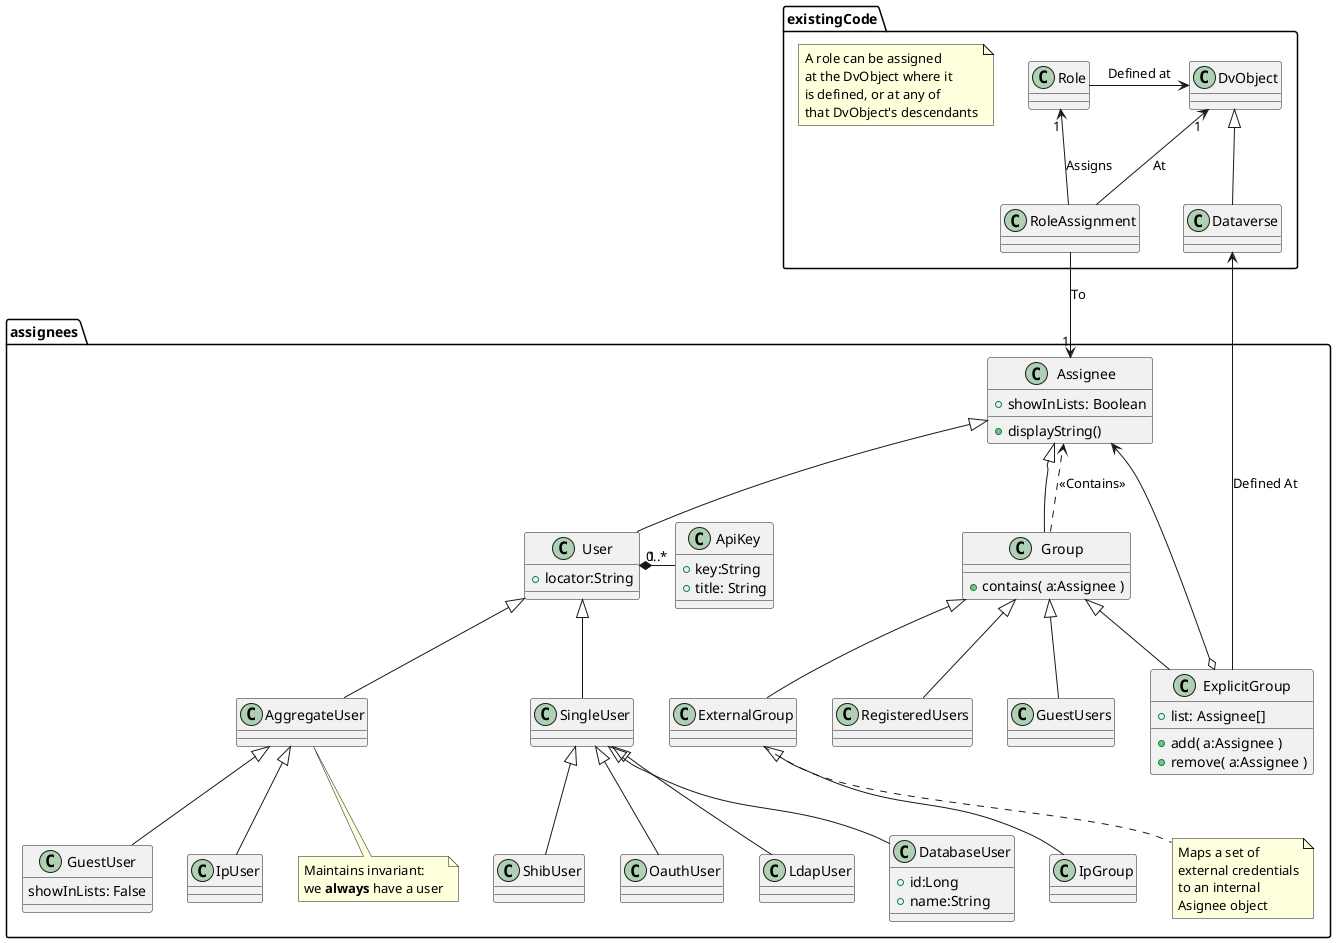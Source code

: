 @startuml

package existingCode {
  class Role
  class DvObject
  class RoleAssignment
  class Dataverse 

  note as n1
    A role can be assigned
    at the DvObject where it 
    is defined, or at any of
    that DvObject's descendants
  end note
}

package assignees {
  class Assignee {
    + displayString()
    + showInLists: Boolean
  }

  class User {
    + locator:String
  }

  class SingleUser {
  }

  class IpUser {
  }

  class AggregateUser {
  }
  note bottom
   Maintains invariant:
   we <b>always</b> have a user
  end note

  class DatabaseUser {
    + id:Long
    + name:String
  }

  class ShibUser {
  }

  class OauthUser {
  }

  class LdapUser {
  }

  class GuestUser {
    showInLists: False
  }

  class ApiKey {
    + key:String
    + title: String
  }

  class Group {
    + contains( a:Assignee )
  }

  class ExplicitGroup {
    + add( a:Assignee )
    + remove( a:Assignee )
    + list: Assignee[]
  }

  class RegisteredUsers {
    
  }

  class GuestUsers {
    
  }

  class ExternalGroup {
    
  }
  note bottom
    Maps a set of
    external credentials
    to an internal 
    Asignee object
  end note

  class IpGroup {
    
  }
}
Assignee <|-- User
Assignee <|-- Group
User <|-- SingleUser
User <|-- AggregateUser
AggregateUser <|-- GuestUser
AggregateUser <|-- IpUser
SingleUser <|-- DatabaseUser
SingleUser <|-- ShibUser
SingleUser <|-- OauthUser
SingleUser <|-- LdapUser
Group <|-- ExplicitGroup
Group <|-- ExternalGroup
Group <|-- RegisteredUsers
Group <|-- GuestUsers
ExternalGroup <|-- IpGroup

User "1" *- "0..*" ApiKey

Role -> DvObject: Defined at
RoleAssignment -up-> "1" DvObject: At
RoleAssignment -up-> "1" Role: Assigns
RoleAssignment --> "1" Assignee: To

Group ..> Assignee: <<Contains>>
ExplicitGroup o--> Assignee
ExplicitGroup --> Dataverse: Defined At

DvObject <|-- Dataverse

@enduml
